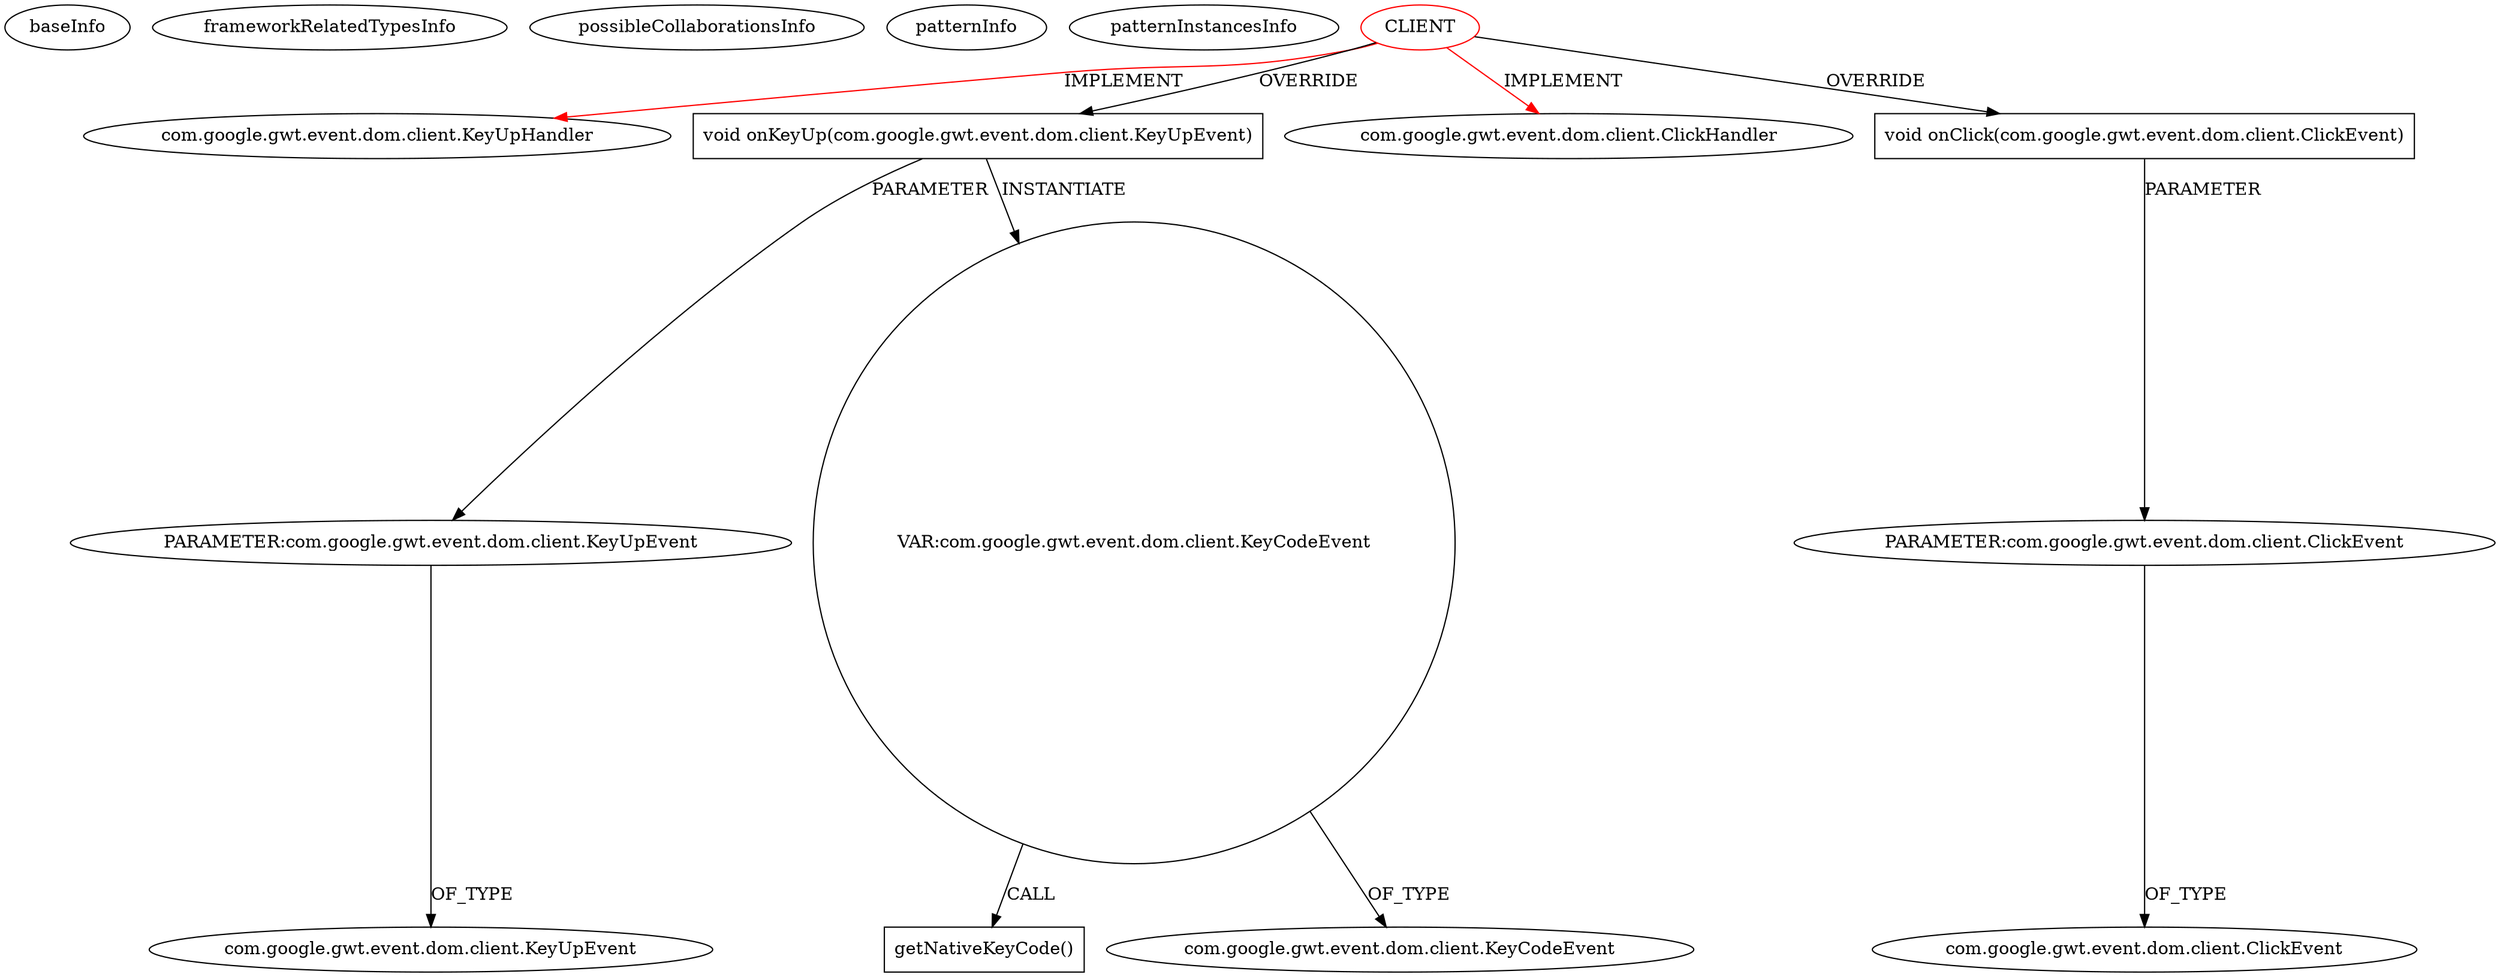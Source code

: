 digraph {
baseInfo[graphId=385,category="pattern",isAnonymous=false,possibleRelation=false]
frameworkRelatedTypesInfo[0="com.google.gwt.event.dom.client.KeyUpHandler",1="com.google.gwt.event.dom.client.ClickHandler"]
possibleCollaborationsInfo[]
patternInfo[frequency=14.0,patternRootClient=0]
patternInstancesInfo[0="AquaWolf-frontier-manager~/AquaWolf-frontier-manager/frontier-manager-master/Frontier Manager Server/src/de/waldmeisterundfreunde/frontiermanger/client/Frontier_Manager.java~MyHandler~22",1="lferna-Padel~/lferna-Padel/Padel-master/src/padel/client/Padel.java~MyHandler~3623",2="MainMain-ChatCafeine~/MainMain-ChatCafeine/ChatCafeine-master/ChatCafeine/src/sources/client/ChatCafeine.java~MyHandler~182",3="xinl-feedlosophor~/xinl-feedlosophor/feedlosophor-master/Feedlosophor/src/feedlosophor/client/Feedlosophor.java~MyHandler~4710",4="marchold-BandRidesServer~/marchold-BandRidesServer/BandRidesServer-master/Band-Rides-Server/src/com/catglo/bandridesserver/client/Band_Rides_Server.java~MyHandler~3707",5="bobvash-Resolution-Tracker~/bobvash-Resolution-Tracker/Resolution-Tracker-master/ResolutionTracker/src/com/bobvash/resolutiontracker/client/ResolutionTracker.java~MyHandler~865",6="ravitle-JBTest~/ravitle-JBTest/JBTest-master/JBTest/src/jbtestPro_v1/client/JbtestPro_v1.java~MyHandler~4331",7="lambourg-WebGallery~/lambourg-WebGallery/WebGallery-master/client/src/com/lambourg/webgallery/client/widgets/AutoCompleteTextBox.java~AutoCompleteTextBox~3584",8="hershal-supertictactoe~/hershal-supertictactoe/supertictactoe-master/src/com/supertictactoe/supertictactoe/client/SuperTicTacToe.java~MyHandler~1409",9="robinkeunen-shiny-octo-ironman~/robinkeunen-shiny-octo-ironman/shiny-octo-ironman-master/Guestbook/src/guestbook/client/Guestbook.java~MyHandler~4421",10="BrianHenryIE-GwtDropwizard~/BrianHenryIE-GwtDropwizard/GwtDropwizard-master/src/main/java/ie/brianhenry/gwtdropwizard/client/GwtDropwizardClient.java~MyHandler~46",11="karuto-cloud-storage-gallery~/karuto-cloud-storage-gallery/cloud-storage-gallery-master/src/com/mycompany/cloudstoragegallery/client/CloudStorageGallery.java~MyHandler~3402",12="ph73nt-fuzzy-archer~/ph73nt-fuzzy-archer/fuzzy-archer-master/src/couk/fishlegs/nucmedone/client/NucMedOne.java~MyHandler~4291",13="chap19150-SeptaSquared~/chap19150-SeptaSquared/SeptaSquared-master/SeptaSquare/src/com/chapslife/septasquare/client/SeptaSquare.java~MyHandler~1061"]
2[label="com.google.gwt.event.dom.client.KeyUpHandler",vertexType="FRAMEWORK_INTERFACE_TYPE",isFrameworkType=false]
0[label="CLIENT",vertexType="ROOT_CLIENT_CLASS_DECLARATION",isFrameworkType=false,color=red]
6[label="void onKeyUp(com.google.gwt.event.dom.client.KeyUpEvent)",vertexType="OVERRIDING_METHOD_DECLARATION",isFrameworkType=false,shape=box]
7[label="PARAMETER:com.google.gwt.event.dom.client.KeyUpEvent",vertexType="PARAMETER_DECLARATION",isFrameworkType=false]
8[label="com.google.gwt.event.dom.client.KeyUpEvent",vertexType="FRAMEWORK_CLASS_TYPE",isFrameworkType=false]
9[label="VAR:com.google.gwt.event.dom.client.KeyCodeEvent",vertexType="VARIABLE_EXPRESION",isFrameworkType=false,shape=circle]
1[label="com.google.gwt.event.dom.client.ClickHandler",vertexType="FRAMEWORK_INTERFACE_TYPE",isFrameworkType=false]
10[label="getNativeKeyCode()",vertexType="INSIDE_CALL",isFrameworkType=false,shape=box]
11[label="com.google.gwt.event.dom.client.KeyCodeEvent",vertexType="FRAMEWORK_CLASS_TYPE",isFrameworkType=false]
3[label="void onClick(com.google.gwt.event.dom.client.ClickEvent)",vertexType="OVERRIDING_METHOD_DECLARATION",isFrameworkType=false,shape=box]
4[label="PARAMETER:com.google.gwt.event.dom.client.ClickEvent",vertexType="PARAMETER_DECLARATION",isFrameworkType=false]
5[label="com.google.gwt.event.dom.client.ClickEvent",vertexType="FRAMEWORK_CLASS_TYPE",isFrameworkType=false]
0->2[label="IMPLEMENT",color=red]
9->11[label="OF_TYPE"]
9->10[label="CALL"]
3->4[label="PARAMETER"]
0->1[label="IMPLEMENT",color=red]
0->3[label="OVERRIDE"]
6->9[label="INSTANTIATE"]
6->7[label="PARAMETER"]
7->8[label="OF_TYPE"]
0->6[label="OVERRIDE"]
4->5[label="OF_TYPE"]
}
